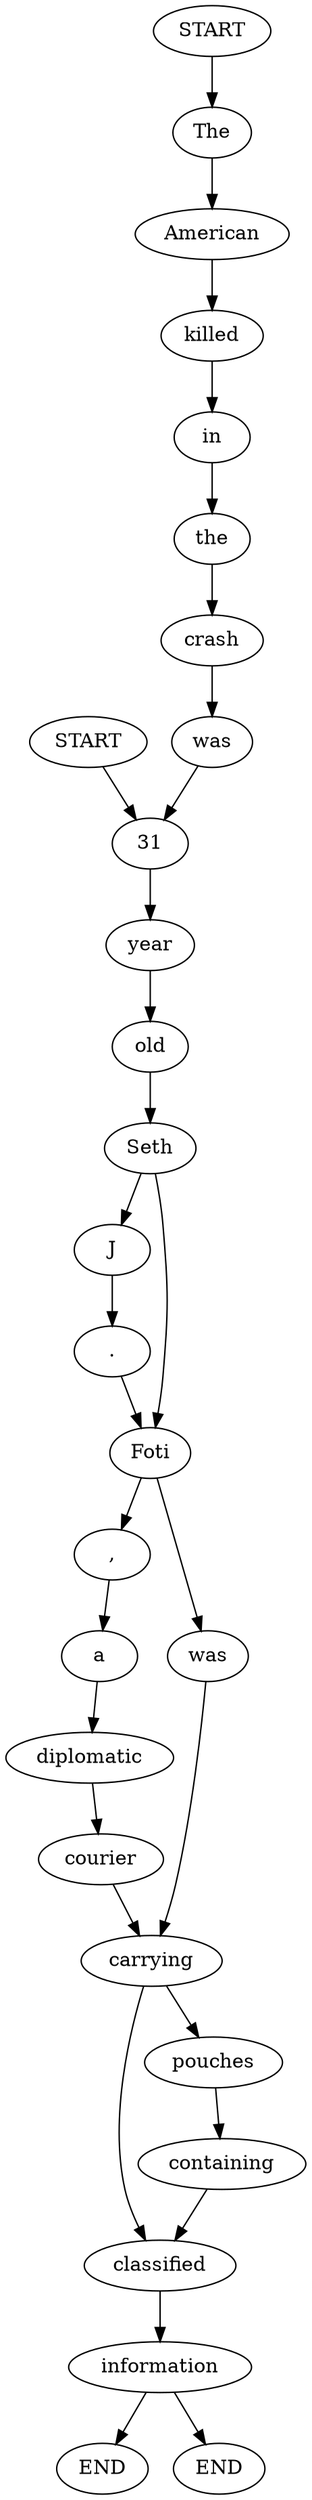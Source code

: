 strict digraph  {
0 [token="('American', 'NNP')", label=American];
1 [token="('killed', 'VBD')", label=killed];
2 [token="('crash', 'NN')", label=crash];
3 [token="('31', 'CD')", label=31];
4 [token="('year', 'NN')", label=year];
5 [token="('old', 'JJ')", label=old];
6 [token="('Seth', 'NNP')", label=Seth];
7 [token="('J', 'NNP')", label=J];
8 [token="('.', '.')", label="."];
9 [token="('Foti', 'NNP')", label=Foti];
10 [token="(',', ',')", label="\,"];
11 [token="('diplomatic', 'JJ')", label=diplomatic];
12 [token="('courier', 'NN')", label=courier];
13 [token="('carrying', 'VBG')", label=carrying];
14 [token="('classified', 'VBN')", label=classified];
15 [token="('information', 'NN')", label=information];
16 [token="('The', 'DT')", label=The];
17 [token="('in', 'IN')", label=in];
18 [token="('the', 'DT')", label=the];
19 [token="('was', 'VBD')", label=was];
20 [token="('a', 'DT')", label=a];
21 [orig_sent="[('The', 'DT'), ('American', 'NNP'), ('killed', 'VBD'), ('in', 'IN'), ('the', 'DT'), ('crash', 'NN'), ('was', 'VBD'), ('31', 'CD'), ('year', 'NN'), ('old', 'JJ'), ('Seth', 'NNP'), ('J', 'NNP'), ('.', '.'), ('Foti', 'NNP'), (',', ','), ('a', 'DT'), ('diplomatic', 'JJ'), ('courier', 'NN'), ('carrying', 'VBG'), ('classified', 'VBN'), ('information', 'NN')]", marker=START, label=START];
22 [orig_sent="[('The', 'DT'), ('American', 'NNP'), ('killed', 'VBD'), ('in', 'IN'), ('the', 'DT'), ('crash', 'NN'), ('was', 'VBD'), ('31', 'CD'), ('year', 'NN'), ('old', 'JJ'), ('Seth', 'NNP'), ('J', 'NNP'), ('.', '.'), ('Foti', 'NNP'), (',', ','), ('a', 'DT'), ('diplomatic', 'JJ'), ('courier', 'NN'), ('carrying', 'VBG'), ('classified', 'VBN'), ('information', 'NN')]", marker=END, label=END];
23 [token="('pouches', 'NNS')", label=pouches];
24 [token="('containing', 'VBG')", label=containing];
25 [token="('was', 'VBD')", label=was];
26 [orig_sent="[('31', 'CD'), ('year', 'NN'), ('old', 'JJ'), ('Seth', 'NNP'), ('Foti', 'NNP'), ('was', 'VBD'), ('carrying', 'VBG'), ('pouches', 'NNS'), ('containing', 'VBG'), ('classified', 'VBN'), ('information', 'NN')]", marker=START, label=START];
27 [orig_sent="[('31', 'CD'), ('year', 'NN'), ('old', 'JJ'), ('Seth', 'NNP'), ('Foti', 'NNP'), ('was', 'VBD'), ('carrying', 'VBG'), ('pouches', 'NNS'), ('containing', 'VBG'), ('classified', 'VBN'), ('information', 'NN')]", marker=END, label=END];
0 -> 1;
1 -> 17;
2 -> 19;
3 -> 4;
4 -> 5;
5 -> 6;
6 -> 9;
6 -> 7;
7 -> 8;
8 -> 9;
9 -> 25;
9 -> 10;
10 -> 20;
11 -> 12;
12 -> 13;
13 -> 14;
13 -> 23;
14 -> 15;
15 -> 27;
15 -> 22;
16 -> 0;
17 -> 18;
18 -> 2;
19 -> 3;
20 -> 11;
21 -> 16;
23 -> 24;
24 -> 14;
25 -> 13;
26 -> 3;
}
